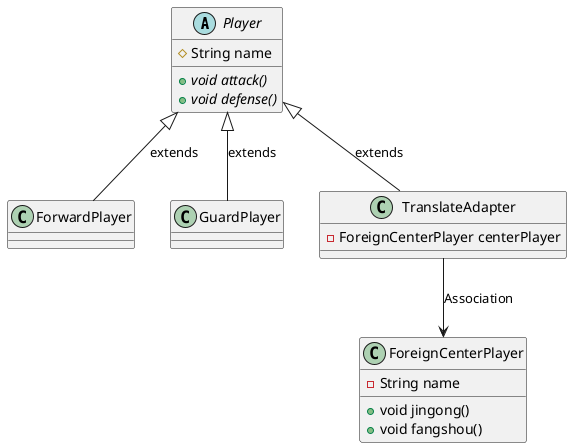 @startuml
abstract class Player{
    # String name
    + {abstract} void attack()
    + {abstract} void defense()
}

class ForwardPlayer
class GuardPlayer


Player <|-- ForwardPlayer : extends
Player <|-- GuardPlayer : extends

class ForeignCenterPlayer{
    - String name
    + void jingong()
    + void fangshou()
}

class TranslateAdapter{
    - ForeignCenterPlayer centerPlayer
}

Player <|-- TranslateAdapter : extends
TranslateAdapter --> ForeignCenterPlayer : Association

@enduml